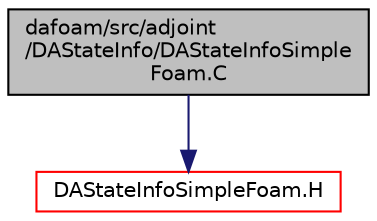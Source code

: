 digraph "dafoam/src/adjoint/DAStateInfo/DAStateInfoSimpleFoam.C"
{
  bgcolor="transparent";
  edge [fontname="Helvetica",fontsize="10",labelfontname="Helvetica",labelfontsize="10"];
  node [fontname="Helvetica",fontsize="10",shape=record];
  Node0 [label="dafoam/src/adjoint\l/DAStateInfo/DAStateInfoSimple\lFoam.C",height=0.2,width=0.4,color="black", fillcolor="grey75", style="filled", fontcolor="black"];
  Node0 -> Node1 [color="midnightblue",fontsize="10",style="solid",fontname="Helvetica"];
  Node1 [label="DAStateInfoSimpleFoam.H",height=0.2,width=0.4,color="red",URL="$DAStateInfoSimpleFoam_8H.html"];
}
